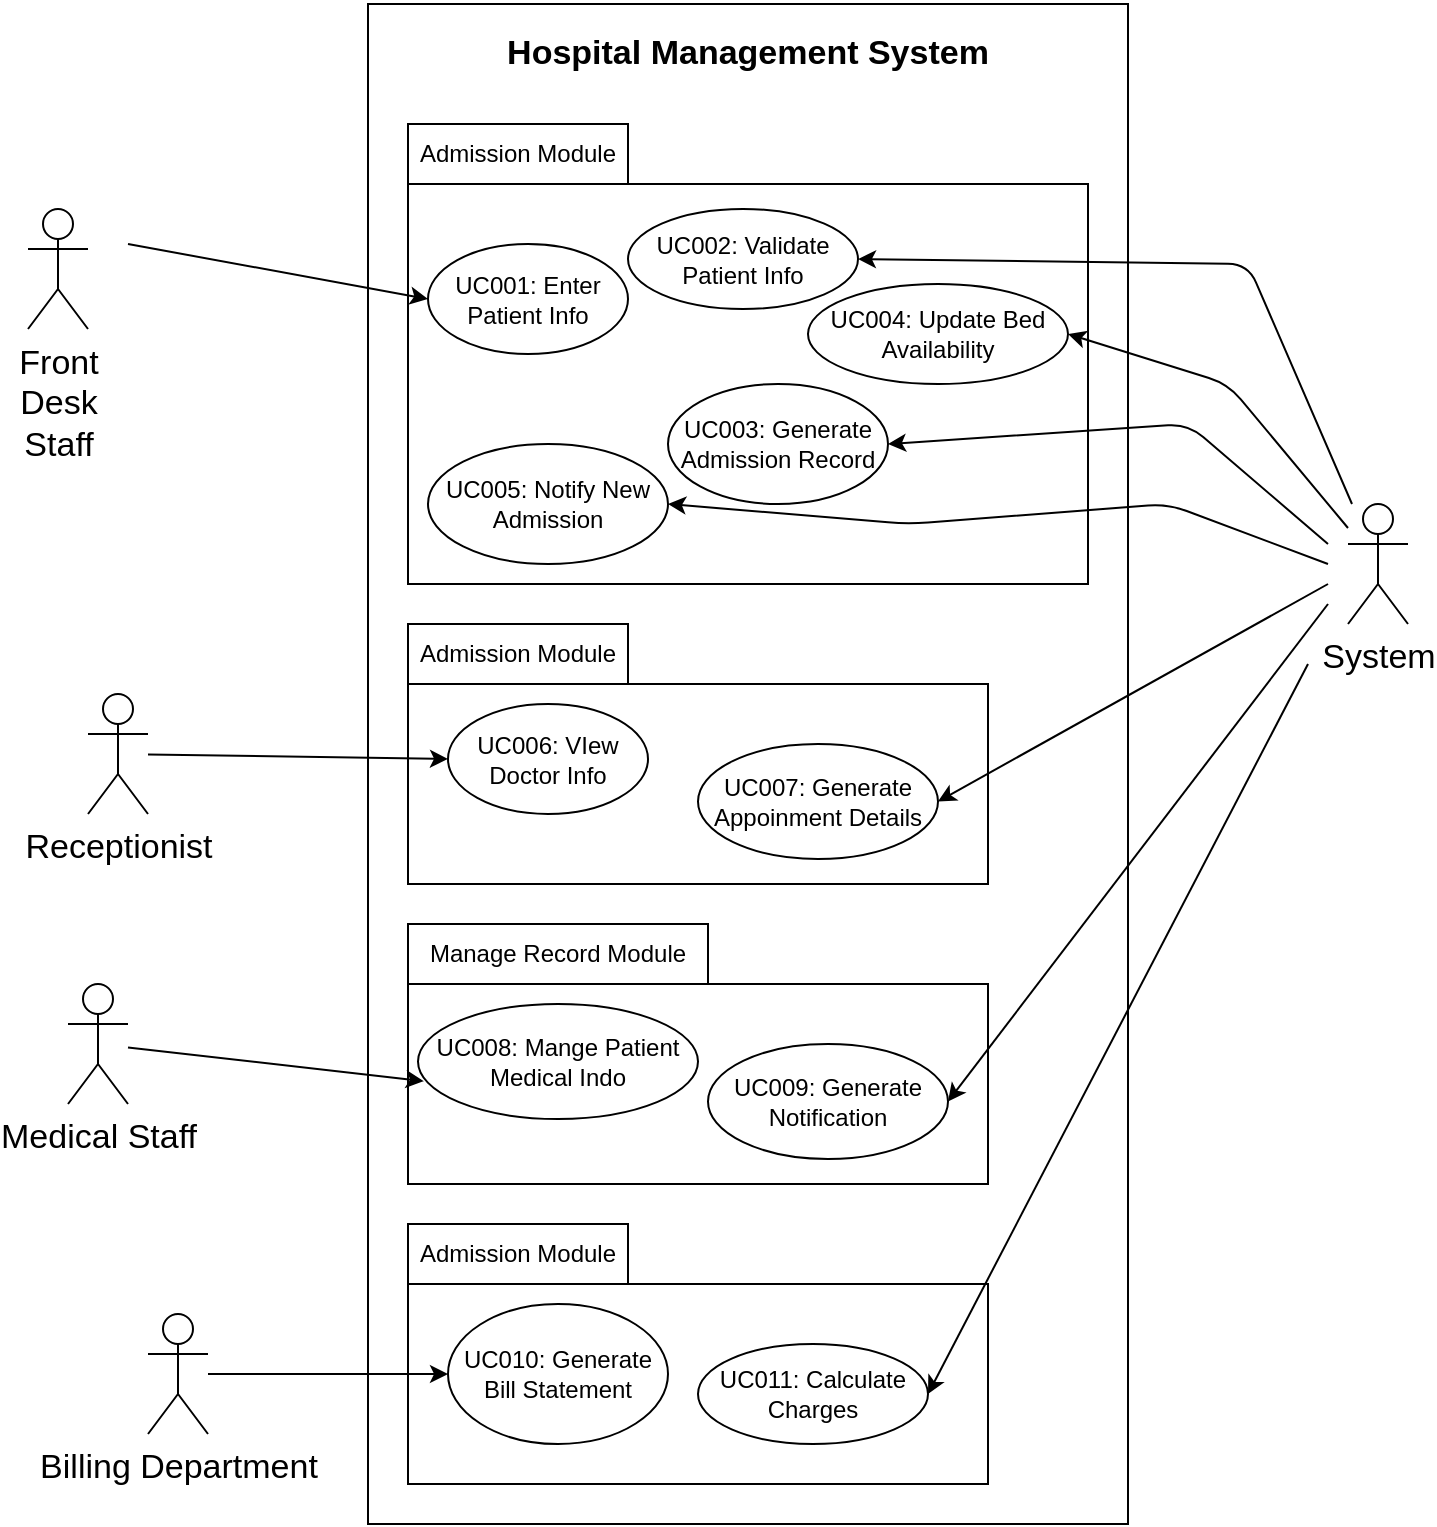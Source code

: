 <mxfile>
    <diagram id="lte9NGJQB8r7DApe3pEH" name="Page-1">
        <mxGraphModel dx="1711" dy="656" grid="1" gridSize="10" guides="1" tooltips="1" connect="1" arrows="1" fold="1" page="1" pageScale="1" pageWidth="1100" pageHeight="850" math="0" shadow="0">
            <root>
                <mxCell id="0"/>
                <mxCell id="1" parent="0"/>
                <mxCell id="25" value="" style="rounded=0;whiteSpace=wrap;html=1;fontSize=17;" vertex="1" parent="1">
                    <mxGeometry x="290" y="30" width="380" height="760" as="geometry"/>
                </mxCell>
                <mxCell id="2" value="Admission Module" style="rounded=0;whiteSpace=wrap;html=1;" vertex="1" parent="1">
                    <mxGeometry x="310" y="90" width="110" height="30" as="geometry"/>
                </mxCell>
                <mxCell id="3" value="" style="rounded=0;whiteSpace=wrap;html=1;" vertex="1" parent="1">
                    <mxGeometry x="310" y="120" width="340" height="200" as="geometry"/>
                </mxCell>
                <mxCell id="4" value="UC001: Enter Patient Info" style="ellipse;whiteSpace=wrap;html=1;" vertex="1" parent="1">
                    <mxGeometry x="320" y="150" width="100" height="55" as="geometry"/>
                </mxCell>
                <mxCell id="5" value="UC002: Validate Patient Info" style="ellipse;whiteSpace=wrap;html=1;" vertex="1" parent="1">
                    <mxGeometry x="420" y="132.5" width="115" height="50" as="geometry"/>
                </mxCell>
                <mxCell id="6" value="UC003: Generate Admission Record" style="ellipse;whiteSpace=wrap;html=1;" vertex="1" parent="1">
                    <mxGeometry x="440" y="220" width="110" height="60" as="geometry"/>
                </mxCell>
                <mxCell id="7" value="UC004: Update Bed Availability" style="ellipse;whiteSpace=wrap;html=1;" vertex="1" parent="1">
                    <mxGeometry x="510" y="170" width="130" height="50" as="geometry"/>
                </mxCell>
                <mxCell id="8" value="UC005: Notify New Admission" style="ellipse;whiteSpace=wrap;html=1;" vertex="1" parent="1">
                    <mxGeometry x="320" y="250" width="120" height="60" as="geometry"/>
                </mxCell>
                <mxCell id="9" value="Admission Module" style="rounded=0;whiteSpace=wrap;html=1;" vertex="1" parent="1">
                    <mxGeometry x="310" y="340" width="110" height="30" as="geometry"/>
                </mxCell>
                <mxCell id="10" value="" style="rounded=0;whiteSpace=wrap;html=1;" vertex="1" parent="1">
                    <mxGeometry x="310" y="370" width="290" height="100" as="geometry"/>
                </mxCell>
                <mxCell id="11" value="UC006: VIew Doctor Info" style="ellipse;whiteSpace=wrap;html=1;" vertex="1" parent="1">
                    <mxGeometry x="330" y="380" width="100" height="55" as="geometry"/>
                </mxCell>
                <mxCell id="12" value="UC007: Generate Appoinment Details" style="ellipse;whiteSpace=wrap;html=1;" vertex="1" parent="1">
                    <mxGeometry x="455" y="400" width="120" height="57.5" as="geometry"/>
                </mxCell>
                <mxCell id="16" value="&lt;h3 style=&quot;font-size: 17px;&quot;&gt;Hospital Management System&lt;/h3&gt;" style="text;html=1;strokeColor=none;fillColor=none;align=center;verticalAlign=middle;whiteSpace=wrap;rounded=0;fontSize=17;" vertex="1" parent="1">
                    <mxGeometry x="355" y="40" width="250" height="30" as="geometry"/>
                </mxCell>
                <mxCell id="17" value="Manage Record Module" style="rounded=0;whiteSpace=wrap;html=1;" vertex="1" parent="1">
                    <mxGeometry x="310" y="490" width="150" height="30" as="geometry"/>
                </mxCell>
                <mxCell id="18" value="" style="rounded=0;whiteSpace=wrap;html=1;" vertex="1" parent="1">
                    <mxGeometry x="310" y="520" width="290" height="100" as="geometry"/>
                </mxCell>
                <mxCell id="19" value="UC008: Mange Patient Medical Indo" style="ellipse;whiteSpace=wrap;html=1;" vertex="1" parent="1">
                    <mxGeometry x="315" y="530" width="140" height="57.5" as="geometry"/>
                </mxCell>
                <mxCell id="20" value="UC009: Generate Notification" style="ellipse;whiteSpace=wrap;html=1;" vertex="1" parent="1">
                    <mxGeometry x="460" y="550" width="120" height="57.5" as="geometry"/>
                </mxCell>
                <mxCell id="21" value="Admission Module" style="rounded=0;whiteSpace=wrap;html=1;" vertex="1" parent="1">
                    <mxGeometry x="310" y="640" width="110" height="30" as="geometry"/>
                </mxCell>
                <mxCell id="22" value="" style="rounded=0;whiteSpace=wrap;html=1;" vertex="1" parent="1">
                    <mxGeometry x="310" y="670" width="290" height="100" as="geometry"/>
                </mxCell>
                <mxCell id="23" value="UC010: Generate Bill Statement" style="ellipse;whiteSpace=wrap;html=1;" vertex="1" parent="1">
                    <mxGeometry x="330" y="680" width="110" height="70" as="geometry"/>
                </mxCell>
                <mxCell id="24" value="UC011: Calculate Charges" style="ellipse;whiteSpace=wrap;html=1;" vertex="1" parent="1">
                    <mxGeometry x="455" y="700" width="115" height="50" as="geometry"/>
                </mxCell>
                <mxCell id="26" value="Front&lt;br&gt;Desk &lt;br&gt;Staff" style="shape=umlActor;verticalLabelPosition=bottom;verticalAlign=top;html=1;outlineConnect=0;fontSize=17;" vertex="1" parent="1">
                    <mxGeometry x="120" y="132.5" width="30" height="60" as="geometry"/>
                </mxCell>
                <mxCell id="27" value="System" style="shape=umlActor;verticalLabelPosition=bottom;verticalAlign=top;html=1;outlineConnect=0;fontSize=17;" vertex="1" parent="1">
                    <mxGeometry x="780" y="280" width="30" height="60" as="geometry"/>
                </mxCell>
                <mxCell id="35" value="" style="edgeStyle=none;html=1;fontSize=17;entryX=0.021;entryY=0.671;entryDx=0;entryDy=0;entryPerimeter=0;" edge="1" parent="1" source="31" target="19">
                    <mxGeometry relative="1" as="geometry"/>
                </mxCell>
                <mxCell id="31" value="Medical Staff" style="shape=umlActor;verticalLabelPosition=bottom;verticalAlign=top;html=1;outlineConnect=0;fontSize=17;" vertex="1" parent="1">
                    <mxGeometry x="140" y="520" width="30" height="60" as="geometry"/>
                </mxCell>
                <mxCell id="34" value="" style="edgeStyle=none;html=1;fontSize=17;" edge="1" parent="1" source="32" target="23">
                    <mxGeometry relative="1" as="geometry"/>
                </mxCell>
                <mxCell id="32" value="Billing Department" style="shape=umlActor;verticalLabelPosition=bottom;verticalAlign=top;html=1;outlineConnect=0;fontSize=17;" vertex="1" parent="1">
                    <mxGeometry x="180" y="685" width="30" height="60" as="geometry"/>
                </mxCell>
                <mxCell id="33" value="" style="endArrow=classic;html=1;fontSize=17;entryX=0;entryY=0.5;entryDx=0;entryDy=0;" edge="1" parent="1" target="4">
                    <mxGeometry width="50" height="50" relative="1" as="geometry">
                        <mxPoint x="170" y="150" as="sourcePoint"/>
                        <mxPoint x="220" y="100" as="targetPoint"/>
                    </mxGeometry>
                </mxCell>
                <mxCell id="36" value="" style="endArrow=classic;html=1;fontSize=17;entryX=1;entryY=0.5;entryDx=0;entryDy=0;" edge="1" parent="1" source="27" target="5">
                    <mxGeometry width="50" height="50" relative="1" as="geometry">
                        <mxPoint x="770" y="280" as="sourcePoint"/>
                        <mxPoint x="820" y="250" as="targetPoint"/>
                        <Array as="points">
                            <mxPoint x="730" y="160"/>
                        </Array>
                    </mxGeometry>
                </mxCell>
                <mxCell id="37" value="" style="endArrow=classic;html=1;fontSize=17;entryX=1;entryY=0.5;entryDx=0;entryDy=0;" edge="1" parent="1" source="27" target="7">
                    <mxGeometry width="50" height="50" relative="1" as="geometry">
                        <mxPoint x="770" y="290" as="sourcePoint"/>
                        <mxPoint x="820" y="260" as="targetPoint"/>
                        <Array as="points">
                            <mxPoint x="720" y="220"/>
                        </Array>
                    </mxGeometry>
                </mxCell>
                <mxCell id="38" value="" style="endArrow=classic;html=1;fontSize=17;entryX=1;entryY=0.5;entryDx=0;entryDy=0;" edge="1" parent="1" target="6">
                    <mxGeometry width="50" height="50" relative="1" as="geometry">
                        <mxPoint x="770" y="300" as="sourcePoint"/>
                        <mxPoint x="820" y="270" as="targetPoint"/>
                        <Array as="points">
                            <mxPoint x="700" y="240"/>
                        </Array>
                    </mxGeometry>
                </mxCell>
                <mxCell id="39" value="" style="endArrow=classic;html=1;fontSize=17;entryX=1;entryY=0.5;entryDx=0;entryDy=0;" edge="1" parent="1" target="8">
                    <mxGeometry width="50" height="50" relative="1" as="geometry">
                        <mxPoint x="770" y="310" as="sourcePoint"/>
                        <mxPoint x="820" y="280" as="targetPoint"/>
                        <Array as="points">
                            <mxPoint x="690" y="280"/>
                            <mxPoint x="560" y="290"/>
                        </Array>
                    </mxGeometry>
                </mxCell>
                <mxCell id="41" value="" style="edgeStyle=none;html=1;fontSize=17;entryX=0;entryY=0.5;entryDx=0;entryDy=0;" edge="1" parent="1" source="40" target="11">
                    <mxGeometry relative="1" as="geometry"/>
                </mxCell>
                <mxCell id="40" value="Receptionist" style="shape=umlActor;verticalLabelPosition=bottom;verticalAlign=top;html=1;outlineConnect=0;fontSize=17;" vertex="1" parent="1">
                    <mxGeometry x="150" y="375" width="30" height="60" as="geometry"/>
                </mxCell>
                <mxCell id="42" value="" style="endArrow=classic;html=1;fontSize=17;entryX=1;entryY=0.5;entryDx=0;entryDy=0;" edge="1" parent="1" target="12">
                    <mxGeometry width="50" height="50" relative="1" as="geometry">
                        <mxPoint x="770" y="320" as="sourcePoint"/>
                        <mxPoint x="820" y="270" as="targetPoint"/>
                    </mxGeometry>
                </mxCell>
                <mxCell id="43" value="" style="endArrow=classic;html=1;fontSize=17;entryX=1;entryY=0.5;entryDx=0;entryDy=0;" edge="1" parent="1" target="20">
                    <mxGeometry width="50" height="50" relative="1" as="geometry">
                        <mxPoint x="770" y="330" as="sourcePoint"/>
                        <mxPoint x="800" y="390" as="targetPoint"/>
                    </mxGeometry>
                </mxCell>
                <mxCell id="44" value="" style="endArrow=classic;html=1;fontSize=17;entryX=1;entryY=0.5;entryDx=0;entryDy=0;" edge="1" parent="1" target="24">
                    <mxGeometry width="50" height="50" relative="1" as="geometry">
                        <mxPoint x="760" y="360" as="sourcePoint"/>
                        <mxPoint x="850" y="470" as="targetPoint"/>
                    </mxGeometry>
                </mxCell>
            </root>
        </mxGraphModel>
    </diagram>
</mxfile>
